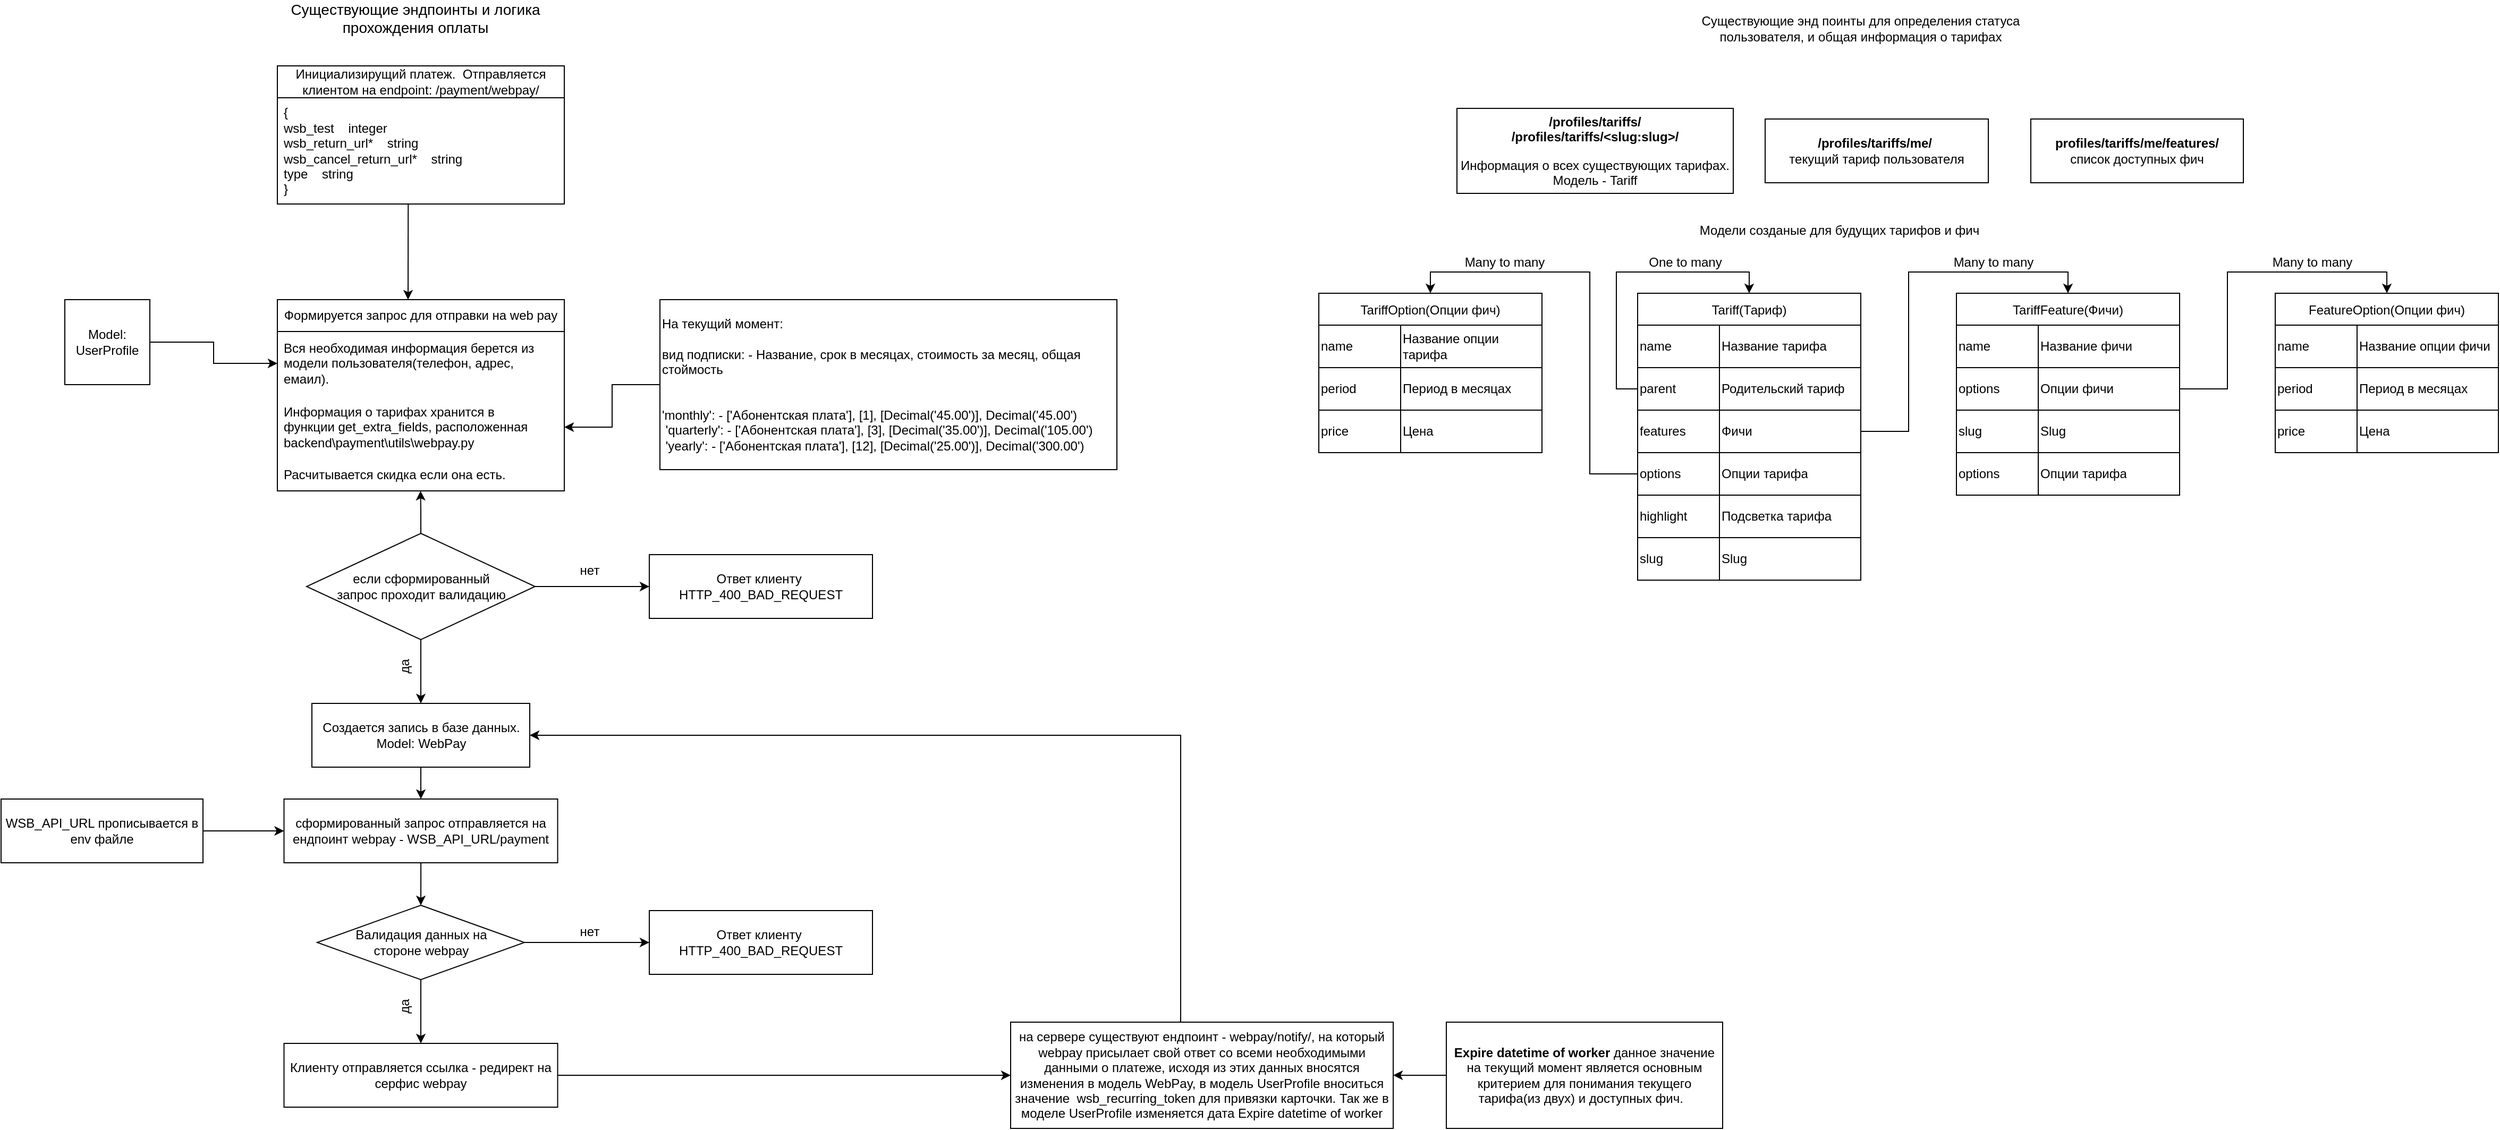 <mxfile version="21.7.5" type="github">
  <diagram name="Страница — 1" id="0JQ686lqPjQ36ibhbS3w">
    <mxGraphModel dx="1567" dy="750" grid="1" gridSize="10" guides="1" tooltips="1" connect="1" arrows="1" fold="1" page="1" pageScale="1" pageWidth="827" pageHeight="1169" math="0" shadow="0">
      <root>
        <mxCell id="0" />
        <mxCell id="1" parent="0" />
        <mxCell id="bqGs3hgugpt45MELi2YD-1" value="&lt;font style=&quot;font-size: 14px;&quot;&gt;Существующие эндпоинты и логика прохождения оплаты&lt;/font&gt;" style="text;html=1;strokeColor=none;fillColor=none;align=center;verticalAlign=middle;whiteSpace=wrap;rounded=0;" vertex="1" parent="1">
          <mxGeometry x="290" y="40" width="280" height="30" as="geometry" />
        </mxCell>
        <mxCell id="bqGs3hgugpt45MELi2YD-169" style="edgeStyle=orthogonalEdgeStyle;rounded=0;orthogonalLoop=1;jettySize=auto;html=1;entryX=0.5;entryY=0;entryDx=0;entryDy=0;" edge="1" parent="1" source="bqGs3hgugpt45MELi2YD-86" target="bqGs3hgugpt45MELi2YD-82">
          <mxGeometry relative="1" as="geometry">
            <Array as="points">
              <mxPoint x="1560" y="404" />
              <mxPoint x="1560" y="294" />
              <mxPoint x="1685" y="294" />
            </Array>
          </mxGeometry>
        </mxCell>
        <mxCell id="bqGs3hgugpt45MELi2YD-5" value="Инициализирущий платеж.&amp;nbsp; Отправляется клиентом на&amp;nbsp;endpoint: /payment/webpay/" style="swimlane;fontStyle=0;childLayout=stackLayout;horizontal=1;startSize=30;horizontalStack=0;resizeParent=1;resizeParentMax=0;resizeLast=0;collapsible=1;marginBottom=0;whiteSpace=wrap;html=1;" vertex="1" parent="1">
          <mxGeometry x="300" y="100" width="270" height="130" as="geometry" />
        </mxCell>
        <mxCell id="bqGs3hgugpt45MELi2YD-7" value="&lt;div&gt;{&lt;/div&gt;&lt;div&gt;wsb_test&lt;span style=&quot;white-space: pre;&quot;&gt;&amp;nbsp;&amp;nbsp;&amp;nbsp;&amp;nbsp;&lt;/span&gt;integer&lt;/div&gt;&lt;div&gt;wsb_return_url*&lt;span style=&quot;&quot;&gt;&lt;span style=&quot;white-space: pre;&quot;&gt;&amp;nbsp;&amp;nbsp;&amp;nbsp;&amp;nbsp;&lt;/span&gt;&lt;/span&gt;string&lt;/div&gt;&lt;div&gt;wsb_cancel_return_url*&lt;span style=&quot;&quot;&gt;&lt;span style=&quot;white-space: pre;&quot;&gt;&amp;nbsp;&amp;nbsp;&amp;nbsp;&amp;nbsp;&lt;/span&gt;&lt;/span&gt;string&lt;/div&gt;&lt;div&gt;type&lt;span style=&quot;&quot;&gt;&lt;span style=&quot;white-space: pre;&quot;&gt;&amp;nbsp;&amp;nbsp;&amp;nbsp;&amp;nbsp;&lt;/span&gt;&lt;/span&gt;string&lt;/div&gt;&lt;div&gt;}&lt;/div&gt;" style="text;strokeColor=none;fillColor=none;align=left;verticalAlign=middle;spacingLeft=4;spacingRight=4;overflow=hidden;points=[[0,0.5],[1,0.5]];portConstraint=eastwest;rotatable=0;whiteSpace=wrap;html=1;" vertex="1" parent="bqGs3hgugpt45MELi2YD-5">
          <mxGeometry y="30" width="270" height="100" as="geometry" />
        </mxCell>
        <mxCell id="bqGs3hgugpt45MELi2YD-9" value="" style="endArrow=classic;html=1;rounded=0;exitX=0.456;exitY=0.997;exitDx=0;exitDy=0;exitPerimeter=0;" edge="1" parent="1" source="bqGs3hgugpt45MELi2YD-7">
          <mxGeometry width="50" height="50" relative="1" as="geometry">
            <mxPoint x="530" y="140" as="sourcePoint" />
            <mxPoint x="423" y="320" as="targetPoint" />
          </mxGeometry>
        </mxCell>
        <mxCell id="bqGs3hgugpt45MELi2YD-10" value="Формируется запрос для отправки на web pay" style="swimlane;fontStyle=0;childLayout=stackLayout;horizontal=1;startSize=30;horizontalStack=0;resizeParent=1;resizeParentMax=0;resizeLast=0;collapsible=1;marginBottom=0;whiteSpace=wrap;html=1;" vertex="1" parent="1">
          <mxGeometry x="300" y="320" width="270" height="180" as="geometry" />
        </mxCell>
        <mxCell id="bqGs3hgugpt45MELi2YD-11" value="Вся необходимая информация берется из модели пользователя(телефон, адрес, емаил)." style="text;strokeColor=none;fillColor=none;align=left;verticalAlign=middle;spacingLeft=4;spacingRight=4;overflow=hidden;points=[[0,0.5],[1,0.5]];portConstraint=eastwest;rotatable=0;whiteSpace=wrap;html=1;" vertex="1" parent="bqGs3hgugpt45MELi2YD-10">
          <mxGeometry y="30" width="270" height="60" as="geometry" />
        </mxCell>
        <mxCell id="bqGs3hgugpt45MELi2YD-12" value="Информация о тарифах хранится в функции&amp;nbsp;get_extra_fields, расположенная backend\payment\utils\webpay.py" style="text;strokeColor=none;fillColor=none;align=left;verticalAlign=middle;spacingLeft=4;spacingRight=4;overflow=hidden;points=[[0,0.5],[1,0.5]];portConstraint=eastwest;rotatable=0;whiteSpace=wrap;html=1;" vertex="1" parent="bqGs3hgugpt45MELi2YD-10">
          <mxGeometry y="90" width="270" height="60" as="geometry" />
        </mxCell>
        <mxCell id="bqGs3hgugpt45MELi2YD-13" value="Расчитывается скидка если она есть." style="text;strokeColor=none;fillColor=none;align=left;verticalAlign=middle;spacingLeft=4;spacingRight=4;overflow=hidden;points=[[0,0.5],[1,0.5]];portConstraint=eastwest;rotatable=0;whiteSpace=wrap;html=1;" vertex="1" parent="bqGs3hgugpt45MELi2YD-10">
          <mxGeometry y="150" width="270" height="30" as="geometry" />
        </mxCell>
        <mxCell id="bqGs3hgugpt45MELi2YD-15" style="edgeStyle=orthogonalEdgeStyle;rounded=0;orthogonalLoop=1;jettySize=auto;html=1;entryX=0;entryY=0.5;entryDx=0;entryDy=0;" edge="1" parent="1" source="bqGs3hgugpt45MELi2YD-14" target="bqGs3hgugpt45MELi2YD-11">
          <mxGeometry relative="1" as="geometry" />
        </mxCell>
        <mxCell id="bqGs3hgugpt45MELi2YD-14" value="Model: UserProfile" style="whiteSpace=wrap;html=1;aspect=fixed;" vertex="1" parent="1">
          <mxGeometry x="100" y="320" width="80" height="80" as="geometry" />
        </mxCell>
        <mxCell id="bqGs3hgugpt45MELi2YD-20" style="edgeStyle=orthogonalEdgeStyle;rounded=0;orthogonalLoop=1;jettySize=auto;html=1;entryX=1;entryY=0.5;entryDx=0;entryDy=0;" edge="1" parent="1" source="bqGs3hgugpt45MELi2YD-19" target="bqGs3hgugpt45MELi2YD-12">
          <mxGeometry relative="1" as="geometry" />
        </mxCell>
        <mxCell id="bqGs3hgugpt45MELi2YD-19" value="На текущий момент:&lt;br&gt;&lt;br&gt;вид подписки: - Название, срок в месяцах, стоимость за месяц, общая стоймость&lt;br&gt;&lt;br&gt;&lt;br&gt;&lt;div&gt;&#39;monthly&#39;: - [&#39;Абонентская плата&#39;], [1], [Decimal(&#39;45.00&#39;)], Decimal(&#39;45.00&#39;)&lt;/div&gt;&lt;div&gt;&amp;nbsp;&#39;quarterly&#39;: - [&#39;Абонентская плата&#39;], [3], [Decimal(&#39;35.00&#39;)], Decimal(&#39;105.00&#39;)&lt;/div&gt;&lt;div&gt;&amp;nbsp;&#39;yearly&#39;: - [&#39;Абонентская плата&#39;], [12], [Decimal(&#39;25.00&#39;)], Decimal(&#39;300.00&#39;)&lt;/div&gt;" style="rounded=0;whiteSpace=wrap;html=1;align=left;" vertex="1" parent="1">
          <mxGeometry x="660" y="320" width="430" height="160" as="geometry" />
        </mxCell>
        <mxCell id="bqGs3hgugpt45MELi2YD-24" style="edgeStyle=orthogonalEdgeStyle;rounded=0;orthogonalLoop=1;jettySize=auto;html=1;entryX=0.499;entryY=1;entryDx=0;entryDy=0;entryPerimeter=0;" edge="1" parent="1" source="bqGs3hgugpt45MELi2YD-21" target="bqGs3hgugpt45MELi2YD-13">
          <mxGeometry relative="1" as="geometry" />
        </mxCell>
        <mxCell id="bqGs3hgugpt45MELi2YD-27" style="edgeStyle=orthogonalEdgeStyle;rounded=0;orthogonalLoop=1;jettySize=auto;html=1;entryX=0.5;entryY=0;entryDx=0;entryDy=0;" edge="1" parent="1" source="bqGs3hgugpt45MELi2YD-21" target="bqGs3hgugpt45MELi2YD-25">
          <mxGeometry relative="1" as="geometry" />
        </mxCell>
        <mxCell id="bqGs3hgugpt45MELi2YD-36" style="edgeStyle=orthogonalEdgeStyle;rounded=0;orthogonalLoop=1;jettySize=auto;html=1;entryX=0;entryY=0.5;entryDx=0;entryDy=0;" edge="1" parent="1" source="bqGs3hgugpt45MELi2YD-21" target="bqGs3hgugpt45MELi2YD-35">
          <mxGeometry relative="1" as="geometry" />
        </mxCell>
        <mxCell id="bqGs3hgugpt45MELi2YD-21" value="если сформированный&lt;br&gt;запрос проходит валидацию" style="rhombus;whiteSpace=wrap;html=1;" vertex="1" parent="1">
          <mxGeometry x="327.5" y="540" width="215" height="100" as="geometry" />
        </mxCell>
        <mxCell id="bqGs3hgugpt45MELi2YD-33" style="edgeStyle=orthogonalEdgeStyle;rounded=0;orthogonalLoop=1;jettySize=auto;html=1;" edge="1" parent="1" source="bqGs3hgugpt45MELi2YD-25" target="bqGs3hgugpt45MELi2YD-29">
          <mxGeometry relative="1" as="geometry" />
        </mxCell>
        <mxCell id="bqGs3hgugpt45MELi2YD-25" value="Создается запись в базе данных. Model:&amp;nbsp;WebPay" style="rounded=0;whiteSpace=wrap;html=1;" vertex="1" parent="1">
          <mxGeometry x="332.5" y="700" width="205" height="60" as="geometry" />
        </mxCell>
        <mxCell id="bqGs3hgugpt45MELi2YD-28" value="да" style="text;html=1;strokeColor=none;fillColor=none;align=center;verticalAlign=middle;whiteSpace=wrap;rounded=0;rotation=-90;" vertex="1" parent="1">
          <mxGeometry x="390" y="650" width="60" height="30" as="geometry" />
        </mxCell>
        <mxCell id="bqGs3hgugpt45MELi2YD-39" style="edgeStyle=orthogonalEdgeStyle;rounded=0;orthogonalLoop=1;jettySize=auto;html=1;entryX=0.5;entryY=0;entryDx=0;entryDy=0;" edge="1" parent="1" source="bqGs3hgugpt45MELi2YD-29" target="bqGs3hgugpt45MELi2YD-34">
          <mxGeometry relative="1" as="geometry" />
        </mxCell>
        <mxCell id="bqGs3hgugpt45MELi2YD-29" value="сформированный запрос отправляется на ендпоинт webpay - WSB_API_URL/payment" style="rounded=0;whiteSpace=wrap;html=1;" vertex="1" parent="1">
          <mxGeometry x="306.25" y="790" width="257.5" height="60" as="geometry" />
        </mxCell>
        <mxCell id="bqGs3hgugpt45MELi2YD-32" style="edgeStyle=orthogonalEdgeStyle;rounded=0;orthogonalLoop=1;jettySize=auto;html=1;entryX=0;entryY=0.5;entryDx=0;entryDy=0;" edge="1" parent="1" source="bqGs3hgugpt45MELi2YD-31" target="bqGs3hgugpt45MELi2YD-29">
          <mxGeometry relative="1" as="geometry">
            <mxPoint x="300" y="820" as="targetPoint" />
          </mxGeometry>
        </mxCell>
        <mxCell id="bqGs3hgugpt45MELi2YD-31" value="WSB_API_URL прописывается в env файле" style="rounded=0;whiteSpace=wrap;html=1;" vertex="1" parent="1">
          <mxGeometry x="40" y="790" width="190" height="60" as="geometry" />
        </mxCell>
        <mxCell id="bqGs3hgugpt45MELi2YD-41" style="edgeStyle=orthogonalEdgeStyle;rounded=0;orthogonalLoop=1;jettySize=auto;html=1;entryX=0;entryY=0.5;entryDx=0;entryDy=0;" edge="1" parent="1" source="bqGs3hgugpt45MELi2YD-34" target="bqGs3hgugpt45MELi2YD-40">
          <mxGeometry relative="1" as="geometry" />
        </mxCell>
        <mxCell id="bqGs3hgugpt45MELi2YD-46" style="edgeStyle=orthogonalEdgeStyle;rounded=0;orthogonalLoop=1;jettySize=auto;html=1;entryX=0.5;entryY=0;entryDx=0;entryDy=0;" edge="1" parent="1" source="bqGs3hgugpt45MELi2YD-34" target="bqGs3hgugpt45MELi2YD-45">
          <mxGeometry relative="1" as="geometry" />
        </mxCell>
        <mxCell id="bqGs3hgugpt45MELi2YD-34" value="Валидация данных на&lt;br&gt;стороне webpay" style="rhombus;whiteSpace=wrap;html=1;" vertex="1" parent="1">
          <mxGeometry x="337.5" y="890" width="195" height="70" as="geometry" />
        </mxCell>
        <mxCell id="bqGs3hgugpt45MELi2YD-35" value="Ответ клиенту&amp;nbsp;&lt;br&gt;HTTP_400_BAD_REQUEST" style="rounded=0;whiteSpace=wrap;html=1;" vertex="1" parent="1">
          <mxGeometry x="650" y="560" width="210" height="60" as="geometry" />
        </mxCell>
        <mxCell id="bqGs3hgugpt45MELi2YD-37" value="нет" style="text;html=1;strokeColor=none;fillColor=none;align=center;verticalAlign=middle;whiteSpace=wrap;rounded=0;rotation=0;" vertex="1" parent="1">
          <mxGeometry x="563.75" y="560" width="60" height="30" as="geometry" />
        </mxCell>
        <mxCell id="bqGs3hgugpt45MELi2YD-40" value="Ответ клиенту&amp;nbsp;&lt;br&gt;HTTP_400_BAD_REQUEST" style="rounded=0;whiteSpace=wrap;html=1;" vertex="1" parent="1">
          <mxGeometry x="650" y="895" width="210" height="60" as="geometry" />
        </mxCell>
        <mxCell id="bqGs3hgugpt45MELi2YD-42" value="нет" style="text;html=1;strokeColor=none;fillColor=none;align=center;verticalAlign=middle;whiteSpace=wrap;rounded=0;rotation=0;" vertex="1" parent="1">
          <mxGeometry x="563.75" y="900" width="60" height="30" as="geometry" />
        </mxCell>
        <mxCell id="bqGs3hgugpt45MELi2YD-49" style="edgeStyle=orthogonalEdgeStyle;rounded=0;orthogonalLoop=1;jettySize=auto;html=1;" edge="1" parent="1" source="bqGs3hgugpt45MELi2YD-45">
          <mxGeometry relative="1" as="geometry">
            <mxPoint x="990.0" y="1050" as="targetPoint" />
          </mxGeometry>
        </mxCell>
        <mxCell id="bqGs3hgugpt45MELi2YD-45" value="Клиенту отправляется ссылка - редирект на серфис webpay" style="rounded=0;whiteSpace=wrap;html=1;" vertex="1" parent="1">
          <mxGeometry x="306.25" y="1020" width="257.5" height="60" as="geometry" />
        </mxCell>
        <mxCell id="bqGs3hgugpt45MELi2YD-48" value="да" style="text;html=1;strokeColor=none;fillColor=none;align=center;verticalAlign=middle;whiteSpace=wrap;rounded=0;rotation=-90;" vertex="1" parent="1">
          <mxGeometry x="390" y="970" width="60" height="30" as="geometry" />
        </mxCell>
        <mxCell id="bqGs3hgugpt45MELi2YD-51" style="edgeStyle=orthogonalEdgeStyle;rounded=0;orthogonalLoop=1;jettySize=auto;html=1;entryX=1;entryY=0.5;entryDx=0;entryDy=0;" edge="1" parent="1" source="bqGs3hgugpt45MELi2YD-50" target="bqGs3hgugpt45MELi2YD-25">
          <mxGeometry relative="1" as="geometry">
            <Array as="points">
              <mxPoint x="1150" y="730" />
            </Array>
          </mxGeometry>
        </mxCell>
        <mxCell id="bqGs3hgugpt45MELi2YD-50" value="на сервере существуют ендпоинт -&amp;nbsp;webpay/notify/, на который webpay присылает свой ответ со всеми необходимыми данными о платеже, исходя из этих данных вносятся изменения в модель WebPay, в модель UserProfile вноситься значение&amp;nbsp;&amp;nbsp;wsb_recurring_token&lt;span style=&quot;background-color: initial;&quot;&gt;&amp;nbsp;для привязки карточки. Так же в моделе&amp;nbsp;&lt;/span&gt;UserProfile изменяется дата&amp;nbsp;Expire datetime of worker" style="rounded=0;whiteSpace=wrap;html=1;" vertex="1" parent="1">
          <mxGeometry x="990" y="1000" width="360" height="100" as="geometry" />
        </mxCell>
        <mxCell id="bqGs3hgugpt45MELi2YD-53" style="edgeStyle=orthogonalEdgeStyle;rounded=0;orthogonalLoop=1;jettySize=auto;html=1;entryX=1;entryY=0.5;entryDx=0;entryDy=0;" edge="1" parent="1" source="bqGs3hgugpt45MELi2YD-52" target="bqGs3hgugpt45MELi2YD-50">
          <mxGeometry relative="1" as="geometry" />
        </mxCell>
        <mxCell id="bqGs3hgugpt45MELi2YD-52" value="&lt;b&gt;Expire datetime of worker&lt;/b&gt; данное значение на текущий момент является основным критерием для понимания текущего тарифа(из двух) и доступных фич.&amp;nbsp;&amp;nbsp;" style="rounded=0;whiteSpace=wrap;html=1;" vertex="1" parent="1">
          <mxGeometry x="1400" y="1000" width="260" height="100" as="geometry" />
        </mxCell>
        <mxCell id="bqGs3hgugpt45MELi2YD-54" value="Существующие энд поинты для определения статуса пользователя, и общая информация о тарифах" style="text;html=1;strokeColor=none;fillColor=none;align=center;verticalAlign=middle;whiteSpace=wrap;rounded=0;" vertex="1" parent="1">
          <mxGeometry x="1630" y="50" width="320" height="30" as="geometry" />
        </mxCell>
        <mxCell id="bqGs3hgugpt45MELi2YD-55" value="&lt;b&gt;​/profiles​/tariffs​/&lt;br&gt;&lt;/b&gt;&lt;b style=&quot;background-color: initial;&quot;&gt;/profiles/tariffs/&amp;lt;slug:slug&amp;gt;/&lt;/b&gt;&lt;b&gt;&lt;br&gt;&lt;/b&gt;&lt;p class=&quot;MsoNormal&quot;&gt;&lt;/p&gt;Информация о всех существующих тарифах.&lt;br&gt;Модель -&amp;nbsp;Tariff" style="rounded=0;whiteSpace=wrap;html=1;" vertex="1" parent="1">
          <mxGeometry x="1410" y="140" width="260" height="80" as="geometry" />
        </mxCell>
        <mxCell id="bqGs3hgugpt45MELi2YD-56" value="&lt;span style=&quot;border-color: var(--border-color);&quot;&gt;&lt;b&gt;​/profiles​/tariffs​/me/&amp;nbsp;&lt;/b&gt;&lt;br&gt;текущий тариф пользователя&lt;br&gt;&lt;/span&gt;" style="rounded=0;whiteSpace=wrap;html=1;" vertex="1" parent="1">
          <mxGeometry x="1700" y="150" width="210" height="60" as="geometry" />
        </mxCell>
        <mxCell id="bqGs3hgugpt45MELi2YD-57" value="&lt;p class=&quot;MsoNormal&quot;&gt;&lt;b&gt;profiles/tariffs/me/features/&lt;/b&gt;&lt;br&gt;список доступных фич&lt;/p&gt;" style="rounded=0;whiteSpace=wrap;html=1;" vertex="1" parent="1">
          <mxGeometry x="1950" y="150" width="200" height="60" as="geometry" />
        </mxCell>
        <mxCell id="bqGs3hgugpt45MELi2YD-58" value="Модели созданые для будущих тарифов и фич" style="text;html=1;strokeColor=none;fillColor=none;align=center;verticalAlign=middle;whiteSpace=wrap;rounded=0;" vertex="1" parent="1">
          <mxGeometry x="1560" y="240" width="420" height="30" as="geometry" />
        </mxCell>
        <mxCell id="bqGs3hgugpt45MELi2YD-82" value="Tariff(Тариф)" style="shape=table;startSize=30;container=1;collapsible=0;childLayout=tableLayout;" vertex="1" parent="1">
          <mxGeometry x="1580" y="314" width="210" height="270" as="geometry" />
        </mxCell>
        <mxCell id="bqGs3hgugpt45MELi2YD-83" value="" style="shape=tableRow;horizontal=0;startSize=0;swimlaneHead=0;swimlaneBody=0;strokeColor=inherit;top=0;left=0;bottom=0;right=0;collapsible=0;dropTarget=0;fillColor=none;points=[[0,0.5],[1,0.5]];portConstraint=eastwest;" vertex="1" parent="bqGs3hgugpt45MELi2YD-82">
          <mxGeometry y="30" width="210" height="40" as="geometry" />
        </mxCell>
        <mxCell id="bqGs3hgugpt45MELi2YD-84" value="name&amp;nbsp;" style="shape=partialRectangle;html=1;whiteSpace=wrap;connectable=0;strokeColor=inherit;overflow=hidden;fillColor=none;top=0;left=0;bottom=0;right=0;pointerEvents=1;align=left;" vertex="1" parent="bqGs3hgugpt45MELi2YD-83">
          <mxGeometry width="77" height="40" as="geometry">
            <mxRectangle width="77" height="40" as="alternateBounds" />
          </mxGeometry>
        </mxCell>
        <mxCell id="bqGs3hgugpt45MELi2YD-85" value="Название тарифа" style="shape=partialRectangle;html=1;whiteSpace=wrap;connectable=0;strokeColor=inherit;overflow=hidden;fillColor=none;top=0;left=0;bottom=0;right=0;pointerEvents=1;align=left;" vertex="1" parent="bqGs3hgugpt45MELi2YD-83">
          <mxGeometry x="77" width="133" height="40" as="geometry">
            <mxRectangle width="133" height="40" as="alternateBounds" />
          </mxGeometry>
        </mxCell>
        <mxCell id="bqGs3hgugpt45MELi2YD-86" value="" style="shape=tableRow;horizontal=0;startSize=0;swimlaneHead=0;swimlaneBody=0;strokeColor=inherit;top=0;left=0;bottom=0;right=0;collapsible=0;dropTarget=0;fillColor=none;points=[[0,0.5],[1,0.5]];portConstraint=eastwest;" vertex="1" parent="bqGs3hgugpt45MELi2YD-82">
          <mxGeometry y="70" width="210" height="40" as="geometry" />
        </mxCell>
        <mxCell id="bqGs3hgugpt45MELi2YD-87" value="parent&amp;nbsp;" style="shape=partialRectangle;html=1;whiteSpace=wrap;connectable=0;strokeColor=inherit;overflow=hidden;fillColor=none;top=0;left=0;bottom=0;right=0;pointerEvents=1;align=left;" vertex="1" parent="bqGs3hgugpt45MELi2YD-86">
          <mxGeometry width="77" height="40" as="geometry">
            <mxRectangle width="77" height="40" as="alternateBounds" />
          </mxGeometry>
        </mxCell>
        <mxCell id="bqGs3hgugpt45MELi2YD-88" value="Родительский тариф" style="shape=partialRectangle;html=1;whiteSpace=wrap;connectable=0;strokeColor=inherit;overflow=hidden;fillColor=none;top=0;left=0;bottom=0;right=0;pointerEvents=1;align=left;" vertex="1" parent="bqGs3hgugpt45MELi2YD-86">
          <mxGeometry x="77" width="133" height="40" as="geometry">
            <mxRectangle width="133" height="40" as="alternateBounds" />
          </mxGeometry>
        </mxCell>
        <mxCell id="bqGs3hgugpt45MELi2YD-89" value="" style="shape=tableRow;horizontal=0;startSize=0;swimlaneHead=0;swimlaneBody=0;strokeColor=inherit;top=0;left=0;bottom=0;right=0;collapsible=0;dropTarget=0;fillColor=none;points=[[0,0.5],[1,0.5]];portConstraint=eastwest;" vertex="1" parent="bqGs3hgugpt45MELi2YD-82">
          <mxGeometry y="110" width="210" height="40" as="geometry" />
        </mxCell>
        <mxCell id="bqGs3hgugpt45MELi2YD-90" value="features&amp;nbsp;" style="shape=partialRectangle;html=1;whiteSpace=wrap;connectable=0;strokeColor=inherit;overflow=hidden;fillColor=none;top=0;left=0;bottom=0;right=0;pointerEvents=1;align=left;" vertex="1" parent="bqGs3hgugpt45MELi2YD-89">
          <mxGeometry width="77" height="40" as="geometry">
            <mxRectangle width="77" height="40" as="alternateBounds" />
          </mxGeometry>
        </mxCell>
        <mxCell id="bqGs3hgugpt45MELi2YD-91" value="Фичи" style="shape=partialRectangle;html=1;whiteSpace=wrap;connectable=0;strokeColor=inherit;overflow=hidden;fillColor=none;top=0;left=0;bottom=0;right=0;pointerEvents=1;align=left;" vertex="1" parent="bqGs3hgugpt45MELi2YD-89">
          <mxGeometry x="77" width="133" height="40" as="geometry">
            <mxRectangle width="133" height="40" as="alternateBounds" />
          </mxGeometry>
        </mxCell>
        <mxCell id="bqGs3hgugpt45MELi2YD-92" value="" style="shape=tableRow;horizontal=0;startSize=0;swimlaneHead=0;swimlaneBody=0;strokeColor=inherit;top=0;left=0;bottom=0;right=0;collapsible=0;dropTarget=0;fillColor=none;points=[[0,0.5],[1,0.5]];portConstraint=eastwest;" vertex="1" parent="bqGs3hgugpt45MELi2YD-82">
          <mxGeometry y="150" width="210" height="40" as="geometry" />
        </mxCell>
        <mxCell id="bqGs3hgugpt45MELi2YD-93" value="options&amp;nbsp;" style="shape=partialRectangle;html=1;whiteSpace=wrap;connectable=0;strokeColor=inherit;overflow=hidden;fillColor=none;top=0;left=0;bottom=0;right=0;pointerEvents=1;align=left;" vertex="1" parent="bqGs3hgugpt45MELi2YD-92">
          <mxGeometry width="77" height="40" as="geometry">
            <mxRectangle width="77" height="40" as="alternateBounds" />
          </mxGeometry>
        </mxCell>
        <mxCell id="bqGs3hgugpt45MELi2YD-94" value="Опции тарифа" style="shape=partialRectangle;html=1;whiteSpace=wrap;connectable=0;strokeColor=inherit;overflow=hidden;fillColor=none;top=0;left=0;bottom=0;right=0;pointerEvents=1;align=left;" vertex="1" parent="bqGs3hgugpt45MELi2YD-92">
          <mxGeometry x="77" width="133" height="40" as="geometry">
            <mxRectangle width="133" height="40" as="alternateBounds" />
          </mxGeometry>
        </mxCell>
        <mxCell id="bqGs3hgugpt45MELi2YD-95" style="shape=tableRow;horizontal=0;startSize=0;swimlaneHead=0;swimlaneBody=0;strokeColor=inherit;top=0;left=0;bottom=0;right=0;collapsible=0;dropTarget=0;fillColor=none;points=[[0,0.5],[1,0.5]];portConstraint=eastwest;" vertex="1" parent="bqGs3hgugpt45MELi2YD-82">
          <mxGeometry y="190" width="210" height="40" as="geometry" />
        </mxCell>
        <mxCell id="bqGs3hgugpt45MELi2YD-96" value="highlight&amp;nbsp;" style="shape=partialRectangle;html=1;whiteSpace=wrap;connectable=0;strokeColor=inherit;overflow=hidden;fillColor=none;top=0;left=0;bottom=0;right=0;pointerEvents=1;align=left;" vertex="1" parent="bqGs3hgugpt45MELi2YD-95">
          <mxGeometry width="77" height="40" as="geometry">
            <mxRectangle width="77" height="40" as="alternateBounds" />
          </mxGeometry>
        </mxCell>
        <mxCell id="bqGs3hgugpt45MELi2YD-97" value="Подсветка тарифа" style="shape=partialRectangle;html=1;whiteSpace=wrap;connectable=0;strokeColor=inherit;overflow=hidden;fillColor=none;top=0;left=0;bottom=0;right=0;pointerEvents=1;align=left;" vertex="1" parent="bqGs3hgugpt45MELi2YD-95">
          <mxGeometry x="77" width="133" height="40" as="geometry">
            <mxRectangle width="133" height="40" as="alternateBounds" />
          </mxGeometry>
        </mxCell>
        <mxCell id="bqGs3hgugpt45MELi2YD-98" style="shape=tableRow;horizontal=0;startSize=0;swimlaneHead=0;swimlaneBody=0;strokeColor=inherit;top=0;left=0;bottom=0;right=0;collapsible=0;dropTarget=0;fillColor=none;points=[[0,0.5],[1,0.5]];portConstraint=eastwest;" vertex="1" parent="bqGs3hgugpt45MELi2YD-82">
          <mxGeometry y="230" width="210" height="40" as="geometry" />
        </mxCell>
        <mxCell id="bqGs3hgugpt45MELi2YD-99" value="slug" style="shape=partialRectangle;html=1;whiteSpace=wrap;connectable=0;strokeColor=inherit;overflow=hidden;fillColor=none;top=0;left=0;bottom=0;right=0;pointerEvents=1;align=left;" vertex="1" parent="bqGs3hgugpt45MELi2YD-98">
          <mxGeometry width="77" height="40" as="geometry">
            <mxRectangle width="77" height="40" as="alternateBounds" />
          </mxGeometry>
        </mxCell>
        <mxCell id="bqGs3hgugpt45MELi2YD-100" value="Slug" style="shape=partialRectangle;html=1;whiteSpace=wrap;connectable=0;strokeColor=inherit;overflow=hidden;fillColor=none;top=0;left=0;bottom=0;right=0;pointerEvents=1;align=left;" vertex="1" parent="bqGs3hgugpt45MELi2YD-98">
          <mxGeometry x="77" width="133" height="40" as="geometry">
            <mxRectangle width="133" height="40" as="alternateBounds" />
          </mxGeometry>
        </mxCell>
        <mxCell id="bqGs3hgugpt45MELi2YD-101" value="TariffFeature(Фичи)" style="shape=table;startSize=30;container=1;collapsible=0;childLayout=tableLayout;" vertex="1" parent="1">
          <mxGeometry x="1880" y="314" width="210" height="190" as="geometry" />
        </mxCell>
        <mxCell id="bqGs3hgugpt45MELi2YD-102" value="" style="shape=tableRow;horizontal=0;startSize=0;swimlaneHead=0;swimlaneBody=0;strokeColor=inherit;top=0;left=0;bottom=0;right=0;collapsible=0;dropTarget=0;fillColor=none;points=[[0,0.5],[1,0.5]];portConstraint=eastwest;" vertex="1" parent="bqGs3hgugpt45MELi2YD-101">
          <mxGeometry y="30" width="210" height="40" as="geometry" />
        </mxCell>
        <mxCell id="bqGs3hgugpt45MELi2YD-103" value="name&amp;nbsp;" style="shape=partialRectangle;html=1;whiteSpace=wrap;connectable=0;strokeColor=inherit;overflow=hidden;fillColor=none;top=0;left=0;bottom=0;right=0;pointerEvents=1;align=left;" vertex="1" parent="bqGs3hgugpt45MELi2YD-102">
          <mxGeometry width="77" height="40" as="geometry">
            <mxRectangle width="77" height="40" as="alternateBounds" />
          </mxGeometry>
        </mxCell>
        <mxCell id="bqGs3hgugpt45MELi2YD-104" value="Название фичи" style="shape=partialRectangle;html=1;whiteSpace=wrap;connectable=0;strokeColor=inherit;overflow=hidden;fillColor=none;top=0;left=0;bottom=0;right=0;pointerEvents=1;align=left;" vertex="1" parent="bqGs3hgugpt45MELi2YD-102">
          <mxGeometry x="77" width="133" height="40" as="geometry">
            <mxRectangle width="133" height="40" as="alternateBounds" />
          </mxGeometry>
        </mxCell>
        <mxCell id="bqGs3hgugpt45MELi2YD-105" value="" style="shape=tableRow;horizontal=0;startSize=0;swimlaneHead=0;swimlaneBody=0;strokeColor=inherit;top=0;left=0;bottom=0;right=0;collapsible=0;dropTarget=0;fillColor=none;points=[[0,0.5],[1,0.5]];portConstraint=eastwest;" vertex="1" parent="bqGs3hgugpt45MELi2YD-101">
          <mxGeometry y="70" width="210" height="40" as="geometry" />
        </mxCell>
        <mxCell id="bqGs3hgugpt45MELi2YD-106" value="options&amp;nbsp;" style="shape=partialRectangle;html=1;whiteSpace=wrap;connectable=0;strokeColor=inherit;overflow=hidden;fillColor=none;top=0;left=0;bottom=0;right=0;pointerEvents=1;align=left;" vertex="1" parent="bqGs3hgugpt45MELi2YD-105">
          <mxGeometry width="77" height="40" as="geometry">
            <mxRectangle width="77" height="40" as="alternateBounds" />
          </mxGeometry>
        </mxCell>
        <mxCell id="bqGs3hgugpt45MELi2YD-107" value="Опции фичи" style="shape=partialRectangle;html=1;whiteSpace=wrap;connectable=0;strokeColor=inherit;overflow=hidden;fillColor=none;top=0;left=0;bottom=0;right=0;pointerEvents=1;align=left;" vertex="1" parent="bqGs3hgugpt45MELi2YD-105">
          <mxGeometry x="77" width="133" height="40" as="geometry">
            <mxRectangle width="133" height="40" as="alternateBounds" />
          </mxGeometry>
        </mxCell>
        <mxCell id="bqGs3hgugpt45MELi2YD-108" value="" style="shape=tableRow;horizontal=0;startSize=0;swimlaneHead=0;swimlaneBody=0;strokeColor=inherit;top=0;left=0;bottom=0;right=0;collapsible=0;dropTarget=0;fillColor=none;points=[[0,0.5],[1,0.5]];portConstraint=eastwest;" vertex="1" parent="bqGs3hgugpt45MELi2YD-101">
          <mxGeometry y="110" width="210" height="40" as="geometry" />
        </mxCell>
        <mxCell id="bqGs3hgugpt45MELi2YD-109" value="slug" style="shape=partialRectangle;html=1;whiteSpace=wrap;connectable=0;strokeColor=inherit;overflow=hidden;fillColor=none;top=0;left=0;bottom=0;right=0;pointerEvents=1;align=left;" vertex="1" parent="bqGs3hgugpt45MELi2YD-108">
          <mxGeometry width="77" height="40" as="geometry">
            <mxRectangle width="77" height="40" as="alternateBounds" />
          </mxGeometry>
        </mxCell>
        <mxCell id="bqGs3hgugpt45MELi2YD-110" value="Slug" style="shape=partialRectangle;html=1;whiteSpace=wrap;connectable=0;strokeColor=inherit;overflow=hidden;fillColor=none;top=0;left=0;bottom=0;right=0;pointerEvents=1;align=left;" vertex="1" parent="bqGs3hgugpt45MELi2YD-108">
          <mxGeometry x="77" width="133" height="40" as="geometry">
            <mxRectangle width="133" height="40" as="alternateBounds" />
          </mxGeometry>
        </mxCell>
        <mxCell id="bqGs3hgugpt45MELi2YD-111" value="" style="shape=tableRow;horizontal=0;startSize=0;swimlaneHead=0;swimlaneBody=0;strokeColor=inherit;top=0;left=0;bottom=0;right=0;collapsible=0;dropTarget=0;fillColor=none;points=[[0,0.5],[1,0.5]];portConstraint=eastwest;" vertex="1" parent="bqGs3hgugpt45MELi2YD-101">
          <mxGeometry y="150" width="210" height="40" as="geometry" />
        </mxCell>
        <mxCell id="bqGs3hgugpt45MELi2YD-112" value="options&amp;nbsp;" style="shape=partialRectangle;html=1;whiteSpace=wrap;connectable=0;strokeColor=inherit;overflow=hidden;fillColor=none;top=0;left=0;bottom=0;right=0;pointerEvents=1;align=left;" vertex="1" parent="bqGs3hgugpt45MELi2YD-111">
          <mxGeometry width="77" height="40" as="geometry">
            <mxRectangle width="77" height="40" as="alternateBounds" />
          </mxGeometry>
        </mxCell>
        <mxCell id="bqGs3hgugpt45MELi2YD-113" value="Опции тарифа" style="shape=partialRectangle;html=1;whiteSpace=wrap;connectable=0;strokeColor=inherit;overflow=hidden;fillColor=none;top=0;left=0;bottom=0;right=0;pointerEvents=1;align=left;" vertex="1" parent="bqGs3hgugpt45MELi2YD-111">
          <mxGeometry x="77" width="133" height="40" as="geometry">
            <mxRectangle width="133" height="40" as="alternateBounds" />
          </mxGeometry>
        </mxCell>
        <mxCell id="bqGs3hgugpt45MELi2YD-133" value="FeatureOption(Опции фич)" style="shape=table;startSize=30;container=1;collapsible=0;childLayout=tableLayout;" vertex="1" parent="1">
          <mxGeometry x="2180" y="314" width="210" height="150" as="geometry" />
        </mxCell>
        <mxCell id="bqGs3hgugpt45MELi2YD-134" value="" style="shape=tableRow;horizontal=0;startSize=0;swimlaneHead=0;swimlaneBody=0;strokeColor=inherit;top=0;left=0;bottom=0;right=0;collapsible=0;dropTarget=0;fillColor=none;points=[[0,0.5],[1,0.5]];portConstraint=eastwest;" vertex="1" parent="bqGs3hgugpt45MELi2YD-133">
          <mxGeometry y="30" width="210" height="40" as="geometry" />
        </mxCell>
        <mxCell id="bqGs3hgugpt45MELi2YD-135" value="name&amp;nbsp;" style="shape=partialRectangle;html=1;whiteSpace=wrap;connectable=0;strokeColor=inherit;overflow=hidden;fillColor=none;top=0;left=0;bottom=0;right=0;pointerEvents=1;align=left;" vertex="1" parent="bqGs3hgugpt45MELi2YD-134">
          <mxGeometry width="77" height="40" as="geometry">
            <mxRectangle width="77" height="40" as="alternateBounds" />
          </mxGeometry>
        </mxCell>
        <mxCell id="bqGs3hgugpt45MELi2YD-136" value="Название опции фичи" style="shape=partialRectangle;html=1;whiteSpace=wrap;connectable=0;strokeColor=inherit;overflow=hidden;fillColor=none;top=0;left=0;bottom=0;right=0;pointerEvents=1;align=left;" vertex="1" parent="bqGs3hgugpt45MELi2YD-134">
          <mxGeometry x="77" width="133" height="40" as="geometry">
            <mxRectangle width="133" height="40" as="alternateBounds" />
          </mxGeometry>
        </mxCell>
        <mxCell id="bqGs3hgugpt45MELi2YD-137" value="" style="shape=tableRow;horizontal=0;startSize=0;swimlaneHead=0;swimlaneBody=0;strokeColor=inherit;top=0;left=0;bottom=0;right=0;collapsible=0;dropTarget=0;fillColor=none;points=[[0,0.5],[1,0.5]];portConstraint=eastwest;" vertex="1" parent="bqGs3hgugpt45MELi2YD-133">
          <mxGeometry y="70" width="210" height="40" as="geometry" />
        </mxCell>
        <mxCell id="bqGs3hgugpt45MELi2YD-138" value="period" style="shape=partialRectangle;html=1;whiteSpace=wrap;connectable=0;strokeColor=inherit;overflow=hidden;fillColor=none;top=0;left=0;bottom=0;right=0;pointerEvents=1;align=left;" vertex="1" parent="bqGs3hgugpt45MELi2YD-137">
          <mxGeometry width="77" height="40" as="geometry">
            <mxRectangle width="77" height="40" as="alternateBounds" />
          </mxGeometry>
        </mxCell>
        <mxCell id="bqGs3hgugpt45MELi2YD-139" value="Период в месяцах" style="shape=partialRectangle;html=1;whiteSpace=wrap;connectable=0;strokeColor=inherit;overflow=hidden;fillColor=none;top=0;left=0;bottom=0;right=0;pointerEvents=1;align=left;" vertex="1" parent="bqGs3hgugpt45MELi2YD-137">
          <mxGeometry x="77" width="133" height="40" as="geometry">
            <mxRectangle width="133" height="40" as="alternateBounds" />
          </mxGeometry>
        </mxCell>
        <mxCell id="bqGs3hgugpt45MELi2YD-140" value="" style="shape=tableRow;horizontal=0;startSize=0;swimlaneHead=0;swimlaneBody=0;strokeColor=inherit;top=0;left=0;bottom=0;right=0;collapsible=0;dropTarget=0;fillColor=none;points=[[0,0.5],[1,0.5]];portConstraint=eastwest;" vertex="1" parent="bqGs3hgugpt45MELi2YD-133">
          <mxGeometry y="110" width="210" height="40" as="geometry" />
        </mxCell>
        <mxCell id="bqGs3hgugpt45MELi2YD-141" value="price" style="shape=partialRectangle;html=1;whiteSpace=wrap;connectable=0;strokeColor=inherit;overflow=hidden;fillColor=none;top=0;left=0;bottom=0;right=0;pointerEvents=1;align=left;" vertex="1" parent="bqGs3hgugpt45MELi2YD-140">
          <mxGeometry width="77" height="40" as="geometry">
            <mxRectangle width="77" height="40" as="alternateBounds" />
          </mxGeometry>
        </mxCell>
        <mxCell id="bqGs3hgugpt45MELi2YD-142" value="Цена" style="shape=partialRectangle;html=1;whiteSpace=wrap;connectable=0;strokeColor=inherit;overflow=hidden;fillColor=none;top=0;left=0;bottom=0;right=0;pointerEvents=1;align=left;" vertex="1" parent="bqGs3hgugpt45MELi2YD-140">
          <mxGeometry x="77" width="133" height="40" as="geometry">
            <mxRectangle width="133" height="40" as="alternateBounds" />
          </mxGeometry>
        </mxCell>
        <mxCell id="bqGs3hgugpt45MELi2YD-159" value="TariffOption(Опции фич)" style="shape=table;startSize=30;container=1;collapsible=0;childLayout=tableLayout;" vertex="1" parent="1">
          <mxGeometry x="1280" y="314" width="210" height="150" as="geometry" />
        </mxCell>
        <mxCell id="bqGs3hgugpt45MELi2YD-160" value="" style="shape=tableRow;horizontal=0;startSize=0;swimlaneHead=0;swimlaneBody=0;strokeColor=inherit;top=0;left=0;bottom=0;right=0;collapsible=0;dropTarget=0;fillColor=none;points=[[0,0.5],[1,0.5]];portConstraint=eastwest;" vertex="1" parent="bqGs3hgugpt45MELi2YD-159">
          <mxGeometry y="30" width="210" height="40" as="geometry" />
        </mxCell>
        <mxCell id="bqGs3hgugpt45MELi2YD-161" value="name&amp;nbsp;" style="shape=partialRectangle;html=1;whiteSpace=wrap;connectable=0;strokeColor=inherit;overflow=hidden;fillColor=none;top=0;left=0;bottom=0;right=0;pointerEvents=1;align=left;" vertex="1" parent="bqGs3hgugpt45MELi2YD-160">
          <mxGeometry width="77" height="40" as="geometry">
            <mxRectangle width="77" height="40" as="alternateBounds" />
          </mxGeometry>
        </mxCell>
        <mxCell id="bqGs3hgugpt45MELi2YD-162" value="Название опции тарифа" style="shape=partialRectangle;html=1;whiteSpace=wrap;connectable=0;strokeColor=inherit;overflow=hidden;fillColor=none;top=0;left=0;bottom=0;right=0;pointerEvents=1;align=left;" vertex="1" parent="bqGs3hgugpt45MELi2YD-160">
          <mxGeometry x="77" width="133" height="40" as="geometry">
            <mxRectangle width="133" height="40" as="alternateBounds" />
          </mxGeometry>
        </mxCell>
        <mxCell id="bqGs3hgugpt45MELi2YD-163" value="" style="shape=tableRow;horizontal=0;startSize=0;swimlaneHead=0;swimlaneBody=0;strokeColor=inherit;top=0;left=0;bottom=0;right=0;collapsible=0;dropTarget=0;fillColor=none;points=[[0,0.5],[1,0.5]];portConstraint=eastwest;" vertex="1" parent="bqGs3hgugpt45MELi2YD-159">
          <mxGeometry y="70" width="210" height="40" as="geometry" />
        </mxCell>
        <mxCell id="bqGs3hgugpt45MELi2YD-164" value="period" style="shape=partialRectangle;html=1;whiteSpace=wrap;connectable=0;strokeColor=inherit;overflow=hidden;fillColor=none;top=0;left=0;bottom=0;right=0;pointerEvents=1;align=left;" vertex="1" parent="bqGs3hgugpt45MELi2YD-163">
          <mxGeometry width="77" height="40" as="geometry">
            <mxRectangle width="77" height="40" as="alternateBounds" />
          </mxGeometry>
        </mxCell>
        <mxCell id="bqGs3hgugpt45MELi2YD-165" value="Период в месяцах" style="shape=partialRectangle;html=1;whiteSpace=wrap;connectable=0;strokeColor=inherit;overflow=hidden;fillColor=none;top=0;left=0;bottom=0;right=0;pointerEvents=1;align=left;" vertex="1" parent="bqGs3hgugpt45MELi2YD-163">
          <mxGeometry x="77" width="133" height="40" as="geometry">
            <mxRectangle width="133" height="40" as="alternateBounds" />
          </mxGeometry>
        </mxCell>
        <mxCell id="bqGs3hgugpt45MELi2YD-166" value="" style="shape=tableRow;horizontal=0;startSize=0;swimlaneHead=0;swimlaneBody=0;strokeColor=inherit;top=0;left=0;bottom=0;right=0;collapsible=0;dropTarget=0;fillColor=none;points=[[0,0.5],[1,0.5]];portConstraint=eastwest;" vertex="1" parent="bqGs3hgugpt45MELi2YD-159">
          <mxGeometry y="110" width="210" height="40" as="geometry" />
        </mxCell>
        <mxCell id="bqGs3hgugpt45MELi2YD-167" value="price" style="shape=partialRectangle;html=1;whiteSpace=wrap;connectable=0;strokeColor=inherit;overflow=hidden;fillColor=none;top=0;left=0;bottom=0;right=0;pointerEvents=1;align=left;" vertex="1" parent="bqGs3hgugpt45MELi2YD-166">
          <mxGeometry width="77" height="40" as="geometry">
            <mxRectangle width="77" height="40" as="alternateBounds" />
          </mxGeometry>
        </mxCell>
        <mxCell id="bqGs3hgugpt45MELi2YD-168" value="Цена" style="shape=partialRectangle;html=1;whiteSpace=wrap;connectable=0;strokeColor=inherit;overflow=hidden;fillColor=none;top=0;left=0;bottom=0;right=0;pointerEvents=1;align=left;" vertex="1" parent="bqGs3hgugpt45MELi2YD-166">
          <mxGeometry x="77" width="133" height="40" as="geometry">
            <mxRectangle width="133" height="40" as="alternateBounds" />
          </mxGeometry>
        </mxCell>
        <mxCell id="bqGs3hgugpt45MELi2YD-170" style="edgeStyle=orthogonalEdgeStyle;rounded=0;orthogonalLoop=1;jettySize=auto;html=1;entryX=0.5;entryY=0;entryDx=0;entryDy=0;" edge="1" parent="1" source="bqGs3hgugpt45MELi2YD-92" target="bqGs3hgugpt45MELi2YD-159">
          <mxGeometry relative="1" as="geometry" />
        </mxCell>
        <mxCell id="bqGs3hgugpt45MELi2YD-171" style="edgeStyle=orthogonalEdgeStyle;rounded=0;orthogonalLoop=1;jettySize=auto;html=1;entryX=0.5;entryY=0;entryDx=0;entryDy=0;" edge="1" parent="1" source="bqGs3hgugpt45MELi2YD-89" target="bqGs3hgugpt45MELi2YD-101">
          <mxGeometry relative="1" as="geometry" />
        </mxCell>
        <mxCell id="bqGs3hgugpt45MELi2YD-172" style="edgeStyle=orthogonalEdgeStyle;rounded=0;orthogonalLoop=1;jettySize=auto;html=1;entryX=0.5;entryY=0;entryDx=0;entryDy=0;" edge="1" parent="1" source="bqGs3hgugpt45MELi2YD-105" target="bqGs3hgugpt45MELi2YD-133">
          <mxGeometry relative="1" as="geometry" />
        </mxCell>
        <mxCell id="bqGs3hgugpt45MELi2YD-175" value="One to many" style="text;html=1;strokeColor=none;fillColor=none;align=center;verticalAlign=middle;whiteSpace=wrap;rounded=0;" vertex="1" parent="1">
          <mxGeometry x="1560" y="270" width="130" height="30" as="geometry" />
        </mxCell>
        <mxCell id="bqGs3hgugpt45MELi2YD-177" value="Many to many" style="text;html=1;strokeColor=none;fillColor=none;align=center;verticalAlign=middle;whiteSpace=wrap;rounded=0;" vertex="1" parent="1">
          <mxGeometry x="1390" y="270" width="130" height="30" as="geometry" />
        </mxCell>
        <mxCell id="bqGs3hgugpt45MELi2YD-178" value="Many to many" style="text;html=1;strokeColor=none;fillColor=none;align=center;verticalAlign=middle;whiteSpace=wrap;rounded=0;" vertex="1" parent="1">
          <mxGeometry x="1850" y="270" width="130" height="30" as="geometry" />
        </mxCell>
        <mxCell id="bqGs3hgugpt45MELi2YD-179" value="Many to many" style="text;html=1;strokeColor=none;fillColor=none;align=center;verticalAlign=middle;whiteSpace=wrap;rounded=0;" vertex="1" parent="1">
          <mxGeometry x="2150" y="270" width="130" height="30" as="geometry" />
        </mxCell>
      </root>
    </mxGraphModel>
  </diagram>
</mxfile>
